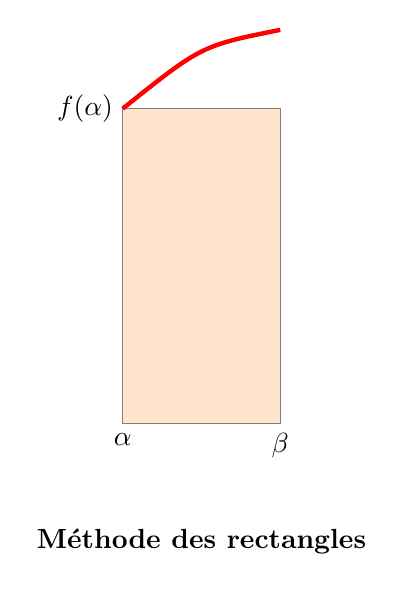 \begin{tikzpicture}[scale=2]

\filldraw[fill=orange!20,draw=gray] (1,0) rectangle (2,2);

  \draw[ultra thick, color=red] (1,2).. controls (1.5,2.4) ..  (2,2.5);

 \node[below] at (1,0) {$\alpha$};
 \node[below] at (2,0) {$\beta$};
\node[left] at (1,2) {$f(\alpha)$};

\node at (1.5,-0.75) {\bf Méthode des rectangles};
\end{tikzpicture}
